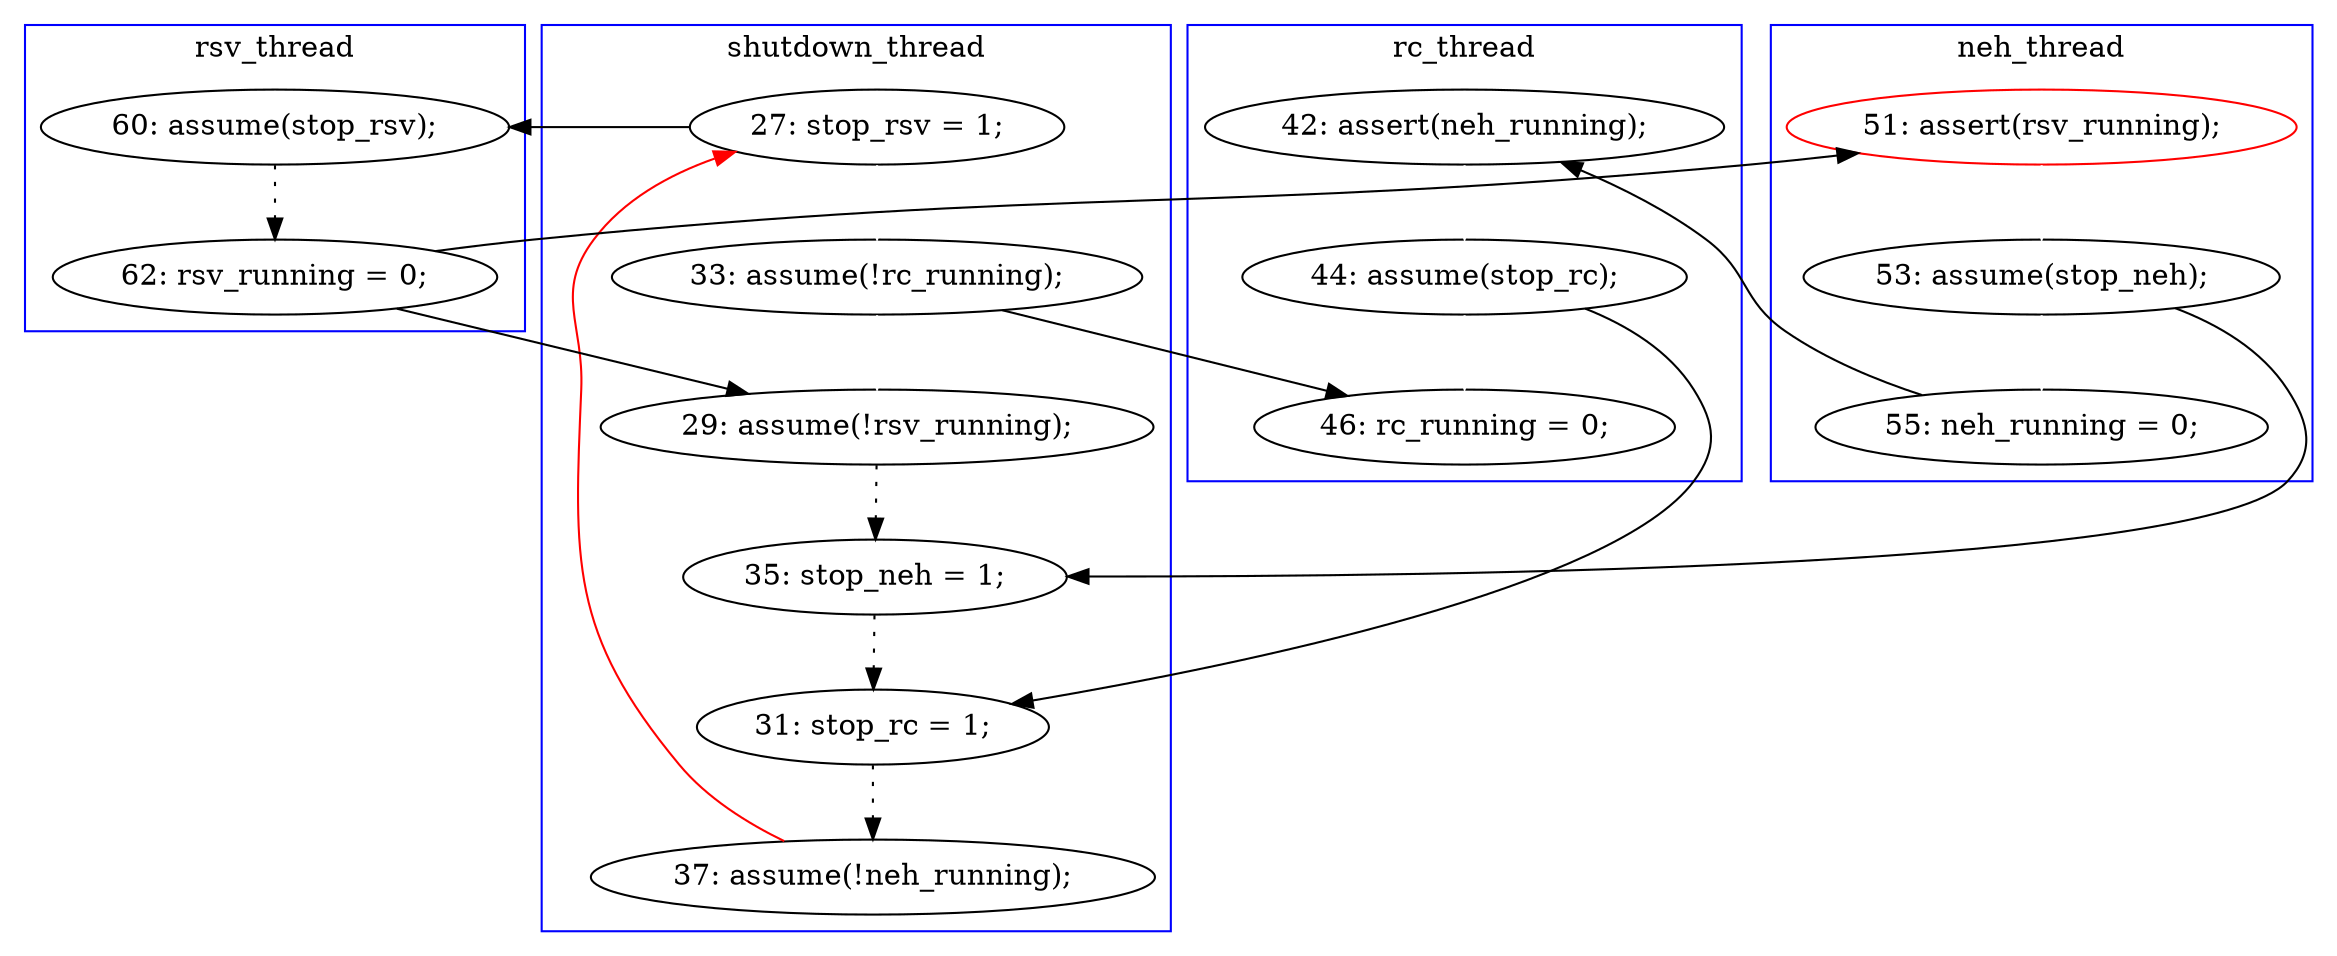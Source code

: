 digraph Counterexample {
	22 -> 23 [color = black, style = solid, constraint = false]
	29 -> 30 [color = black, style = dotted]
	23 -> 26 [color = white, style = solid]
	36 -> 13 [color = red, style = solid, constraint = false]
	13 -> 28 [color = white, style = solid]
	21 -> 30 [color = black, style = solid, constraint = false]
	28 -> 29 [color = white, style = solid]
	33 -> 36 [color = black, style = dotted]
	21 -> 22 [color = white, style = solid]
	13 -> 17 [color = black, style = solid, constraint = false]
	17 -> 18 [color = black, style = dotted]
	18 -> 20 [color = black, style = solid, constraint = false]
	26 -> 31 [color = white, style = solid]
	30 -> 33 [color = black, style = dotted]
	18 -> 29 [color = black, style = solid, constraint = false]
	26 -> 33 [color = black, style = solid, constraint = false]
	28 -> 31 [color = black, style = solid, constraint = false]
	20 -> 21 [color = white, style = solid]
	subgraph cluster2 {
		label = rc_thread
		color = blue
		23  [label = "42: assert(neh_running);"]
		26  [label = "44: assume(stop_rc);"]
		31  [label = "46: rc_running = 0;"]
	}
	subgraph cluster3 {
		label = neh_thread
		color = blue
		20  [label = "51: assert(rsv_running);", color = red]
		21  [label = "53: assume(stop_neh);"]
		22  [label = "55: neh_running = 0;"]
	}
	subgraph cluster4 {
		label = rsv_thread
		color = blue
		18  [label = "62: rsv_running = 0;"]
		17  [label = "60: assume(stop_rsv);"]
	}
	subgraph cluster1 {
		label = shutdown_thread
		color = blue
		36  [label = "37: assume(!neh_running);"]
		13  [label = "27: stop_rsv = 1;"]
		33  [label = "31: stop_rc = 1;"]
		29  [label = "29: assume(!rsv_running);"]
		28  [label = "33: assume(!rc_running);"]
		30  [label = "35: stop_neh = 1;"]
	}
}